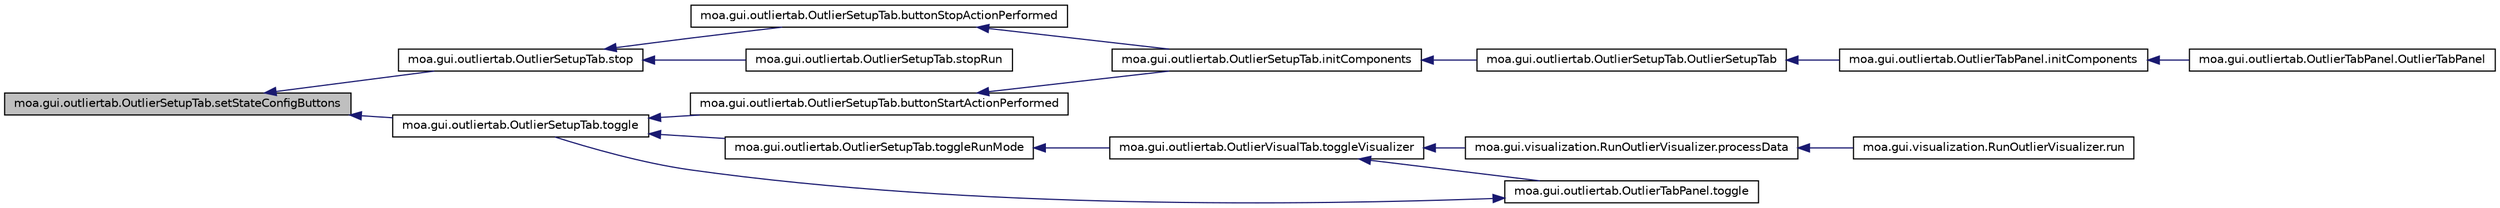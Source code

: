 digraph G
{
  edge [fontname="Helvetica",fontsize="10",labelfontname="Helvetica",labelfontsize="10"];
  node [fontname="Helvetica",fontsize="10",shape=record];
  rankdir=LR;
  Node1 [label="moa.gui.outliertab.OutlierSetupTab.setStateConfigButtons",height=0.2,width=0.4,color="black", fillcolor="grey75", style="filled" fontcolor="black"];
  Node1 -> Node2 [dir=back,color="midnightblue",fontsize="10",style="solid",fontname="Helvetica"];
  Node2 [label="moa.gui.outliertab.OutlierSetupTab.stop",height=0.2,width=0.4,color="black", fillcolor="white", style="filled",URL="$classmoa_1_1gui_1_1outliertab_1_1OutlierSetupTab.html#a9dbd55e8b404d5b9b6130f611a163190"];
  Node2 -> Node3 [dir=back,color="midnightblue",fontsize="10",style="solid",fontname="Helvetica"];
  Node3 [label="moa.gui.outliertab.OutlierSetupTab.buttonStopActionPerformed",height=0.2,width=0.4,color="black", fillcolor="white", style="filled",URL="$classmoa_1_1gui_1_1outliertab_1_1OutlierSetupTab.html#a6ff74e3d7a195ace5fb8f618bd9f838b"];
  Node3 -> Node4 [dir=back,color="midnightblue",fontsize="10",style="solid",fontname="Helvetica"];
  Node4 [label="moa.gui.outliertab.OutlierSetupTab.initComponents",height=0.2,width=0.4,color="black", fillcolor="white", style="filled",URL="$classmoa_1_1gui_1_1outliertab_1_1OutlierSetupTab.html#ae10be48e362dd993dae6190b160d47cf",tooltip="This method is called from within the constructor to initialize the form."];
  Node4 -> Node5 [dir=back,color="midnightblue",fontsize="10",style="solid",fontname="Helvetica"];
  Node5 [label="moa.gui.outliertab.OutlierSetupTab.OutlierSetupTab",height=0.2,width=0.4,color="black", fillcolor="white", style="filled",URL="$classmoa_1_1gui_1_1outliertab_1_1OutlierSetupTab.html#a8417656c29bc1d97a94e52d3d88688ad",tooltip="Creates new form outlierSetupTab."];
  Node5 -> Node6 [dir=back,color="midnightblue",fontsize="10",style="solid",fontname="Helvetica"];
  Node6 [label="moa.gui.outliertab.OutlierTabPanel.initComponents",height=0.2,width=0.4,color="black", fillcolor="white", style="filled",URL="$classmoa_1_1gui_1_1outliertab_1_1OutlierTabPanel.html#a6146155a96c2c5239f46f5566797e5fd",tooltip="This method is called from within the constructor to initialize the form."];
  Node6 -> Node7 [dir=back,color="midnightblue",fontsize="10",style="solid",fontname="Helvetica"];
  Node7 [label="moa.gui.outliertab.OutlierTabPanel.OutlierTabPanel",height=0.2,width=0.4,color="black", fillcolor="white", style="filled",URL="$classmoa_1_1gui_1_1outliertab_1_1OutlierTabPanel.html#a78f57b4c096f3587a549789072283a7b",tooltip="Creates new form ClusterTab."];
  Node2 -> Node8 [dir=back,color="midnightblue",fontsize="10",style="solid",fontname="Helvetica"];
  Node8 [label="moa.gui.outliertab.OutlierSetupTab.stopRun",height=0.2,width=0.4,color="black", fillcolor="white", style="filled",URL="$classmoa_1_1gui_1_1outliertab_1_1OutlierSetupTab.html#ab45c3e085472513c818e28b0dbbf0b58"];
  Node1 -> Node9 [dir=back,color="midnightblue",fontsize="10",style="solid",fontname="Helvetica"];
  Node9 [label="moa.gui.outliertab.OutlierSetupTab.toggle",height=0.2,width=0.4,color="black", fillcolor="white", style="filled",URL="$classmoa_1_1gui_1_1outliertab_1_1OutlierSetupTab.html#ac255e5a0ff0cf619005bef5f49abcfe5"];
  Node9 -> Node10 [dir=back,color="midnightblue",fontsize="10",style="solid",fontname="Helvetica"];
  Node10 [label="moa.gui.outliertab.OutlierSetupTab.buttonStartActionPerformed",height=0.2,width=0.4,color="black", fillcolor="white", style="filled",URL="$classmoa_1_1gui_1_1outliertab_1_1OutlierSetupTab.html#a887507ee305c4abb21a1afe732e5cfa8"];
  Node10 -> Node4 [dir=back,color="midnightblue",fontsize="10",style="solid",fontname="Helvetica"];
  Node9 -> Node11 [dir=back,color="midnightblue",fontsize="10",style="solid",fontname="Helvetica"];
  Node11 [label="moa.gui.outliertab.OutlierSetupTab.toggleRunMode",height=0.2,width=0.4,color="black", fillcolor="white", style="filled",URL="$classmoa_1_1gui_1_1outliertab_1_1OutlierSetupTab.html#afac1924e7a91f024d1df375ed48ff76f"];
  Node11 -> Node12 [dir=back,color="midnightblue",fontsize="10",style="solid",fontname="Helvetica"];
  Node12 [label="moa.gui.outliertab.OutlierVisualTab.toggleVisualizer",height=0.2,width=0.4,color="black", fillcolor="white", style="filled",URL="$classmoa_1_1gui_1_1outliertab_1_1OutlierVisualTab.html#adcbf96ed6d5d79c6d5e09f0f3eb81ad0"];
  Node12 -> Node13 [dir=back,color="midnightblue",fontsize="10",style="solid",fontname="Helvetica"];
  Node13 [label="moa.gui.visualization.RunOutlierVisualizer.processData",height=0.2,width=0.4,color="black", fillcolor="white", style="filled",URL="$classmoa_1_1gui_1_1visualization_1_1RunOutlierVisualizer.html#a2ce3238eb000cd4f1be8ea553920e688"];
  Node13 -> Node14 [dir=back,color="midnightblue",fontsize="10",style="solid",fontname="Helvetica"];
  Node14 [label="moa.gui.visualization.RunOutlierVisualizer.run",height=0.2,width=0.4,color="black", fillcolor="white", style="filled",URL="$classmoa_1_1gui_1_1visualization_1_1RunOutlierVisualizer.html#a0bf0a5051db38b649892d86aa7cab5ce"];
  Node12 -> Node15 [dir=back,color="midnightblue",fontsize="10",style="solid",fontname="Helvetica"];
  Node15 [label="moa.gui.outliertab.OutlierTabPanel.toggle",height=0.2,width=0.4,color="black", fillcolor="white", style="filled",URL="$classmoa_1_1gui_1_1outliertab_1_1OutlierTabPanel.html#a77c2ab930f32f68a379ebbf28c91b20a"];
  Node15 -> Node9 [dir=back,color="midnightblue",fontsize="10",style="solid",fontname="Helvetica"];
}
